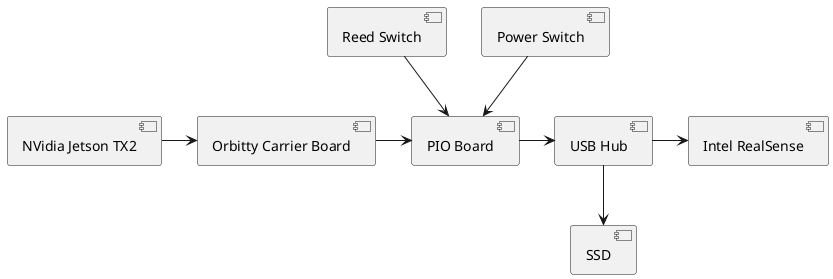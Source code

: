 @startuml System Diagram
component "NVidia Jetson TX2" as tx2
component "Orbitty Carrier Board" as orbitty
component "PIO Board" as pio
component "USB Hub" as hub
component "SSD" as ssd
component "Intel RealSense" as realsense
component "Reed Switch" as reed_sw
component "Power Switch" as power_sw

tx2 -> orbitty
orbitty -> pio
reed_sw --> pio
power_sw --> pio
pio -> hub
hub --> ssd
hub -> realsense
@enduml

@startuml Dataflow Diagram
component "NVidia Jetson TX2" as tx2
component "SSD" as ssd
component "Intel RealSense" as realsense

realsense -> tx2 : librealsense2
tx2 -> ssd : ROS Bag Format
@enduml

@startuml Wiring Diagram
component "NVidia Jetson TX2" as tx2
component "Orbitty Carrier Board" as orbitty
component "PIO Board" as pio
component "USB Hub" as hub
component "SSD" as ssd
component "Intel RealSense" as realsense
component "Reed Switch" as reed_sw
component "Power Switch" as power_sw
component "Battery" as battery
component "Power LED" as power_led
component "Activity LED" as activity_led

realsense -- hub : USB 3.0 C to USB 3.0 A
ssd -- hub : USB 3.0 C to USB 3.0 A
hub -- orbitty : USB 3.0 micro B to USB 3.0 A
battery -- pio : XT30 to XT30
reed_sw -- pio : Reed Switch to JST XH x2 F
power_sw -- pio : 1/8 Spade to JST XH x2 F
pio -- orbitty : 2 x 10 Header
pio -- orbitty : JST XH x2 F to screw terminals
orbitty -- tx2 : TX2 Mezzanine
power_led -- pio : 22 AWG
activity_led -- pio : 22 AWG
@enduml